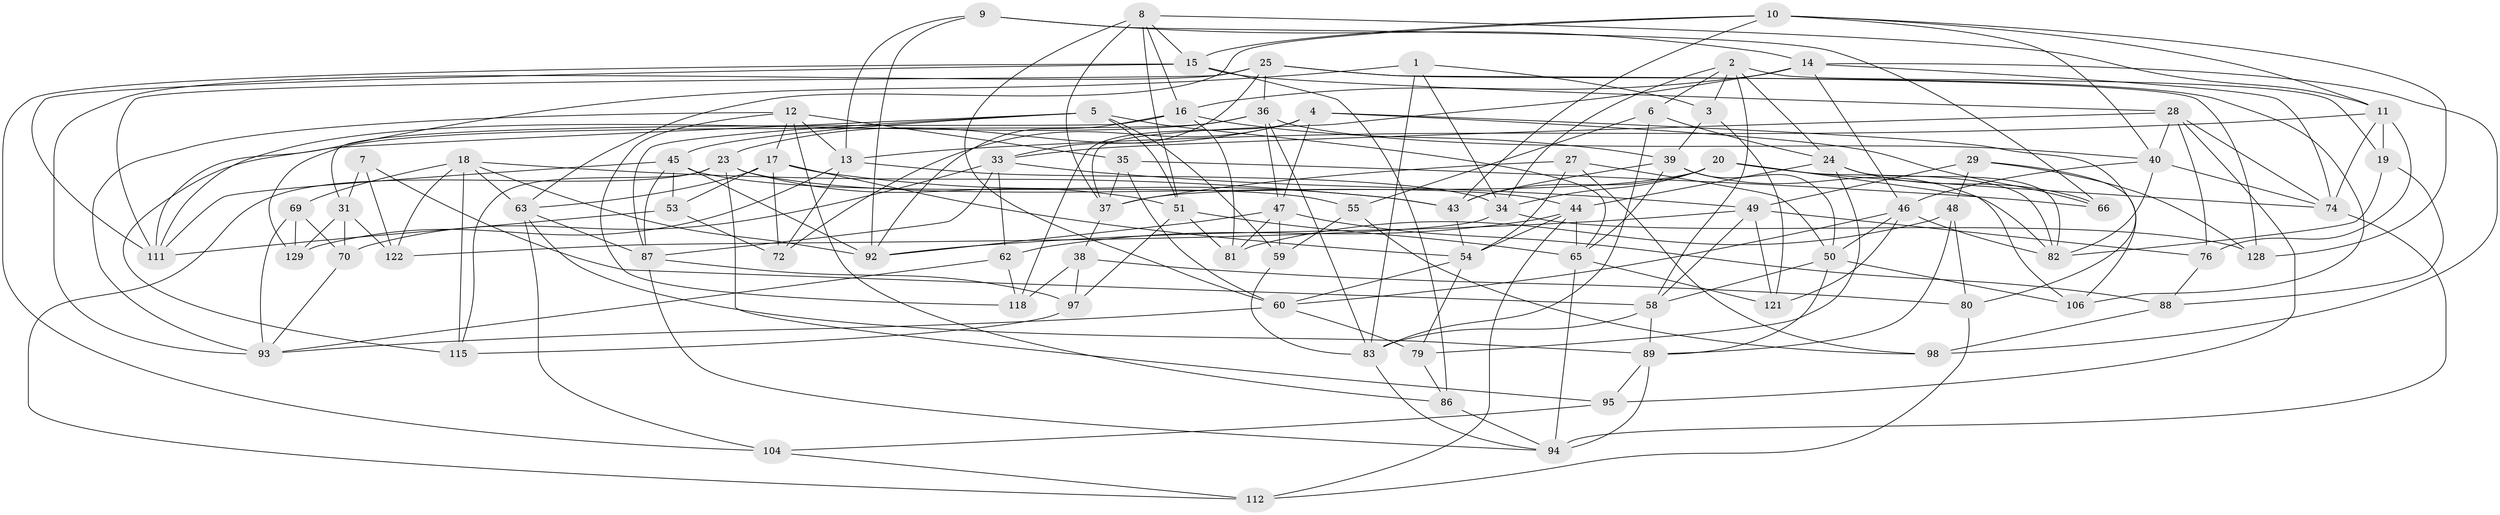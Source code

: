 // Generated by graph-tools (version 1.1) at 2025/24/03/03/25 07:24:27]
// undirected, 84 vertices, 214 edges
graph export_dot {
graph [start="1"]
  node [color=gray90,style=filled];
  1;
  2 [super="+21"];
  3;
  4 [super="+64"];
  5 [super="+125"];
  6;
  7;
  8 [super="+99"];
  9;
  10 [super="+32"];
  11 [super="+68"];
  12 [super="+26"];
  13 [super="+30"];
  14 [super="+22"];
  15 [super="+42"];
  16 [super="+109"];
  17 [super="+101"];
  18 [super="+119"];
  19;
  20 [super="+41"];
  23 [super="+110"];
  24 [super="+116"];
  25 [super="+124"];
  27;
  28 [super="+75"];
  29;
  31 [super="+73"];
  33 [super="+61"];
  34 [super="+57"];
  35;
  36 [super="+71"];
  37 [super="+56"];
  38;
  39 [super="+90"];
  40 [super="+130"];
  43 [super="+91"];
  44 [super="+84"];
  45 [super="+77"];
  46 [super="+107"];
  47 [super="+52"];
  48;
  49 [super="+102"];
  50 [super="+108"];
  51 [super="+131"];
  53;
  54 [super="+78"];
  55;
  58 [super="+85"];
  59;
  60 [super="+103"];
  62;
  63 [super="+113"];
  65 [super="+67"];
  66;
  69;
  70;
  72;
  74 [super="+105"];
  76;
  79;
  80;
  81;
  82 [super="+123"];
  83 [super="+127"];
  86;
  87 [super="+120"];
  88;
  89 [super="+114"];
  92 [super="+96"];
  93 [super="+100"];
  94 [super="+117"];
  95;
  97;
  98;
  104;
  106;
  111 [super="+126"];
  112;
  115;
  118;
  121;
  122;
  128;
  129;
  1 -- 3;
  1 -- 83;
  1 -- 111;
  1 -- 34;
  2 -- 19;
  2 -- 24;
  2 -- 3;
  2 -- 58;
  2 -- 6;
  2 -- 34;
  3 -- 121;
  3 -- 39;
  4 -- 23;
  4 -- 80;
  4 -- 72;
  4 -- 66;
  4 -- 118;
  4 -- 47;
  5 -- 59;
  5 -- 115;
  5 -- 65;
  5 -- 51;
  5 -- 45;
  5 -- 87;
  6 -- 55;
  6 -- 83;
  6 -- 24;
  7 -- 31 [weight=2];
  7 -- 122;
  7 -- 58;
  8 -- 37;
  8 -- 15;
  8 -- 60;
  8 -- 16;
  8 -- 11;
  8 -- 51;
  9 -- 66;
  9 -- 13;
  9 -- 14;
  9 -- 92;
  10 -- 11;
  10 -- 40;
  10 -- 128;
  10 -- 63;
  10 -- 15;
  10 -- 43;
  11 -- 19;
  11 -- 76;
  11 -- 13;
  11 -- 74;
  12 -- 118;
  12 -- 35;
  12 -- 93;
  12 -- 17;
  12 -- 13;
  12 -- 86;
  13 -- 129;
  13 -- 72;
  13 -- 34;
  14 -- 37;
  14 -- 98;
  14 -- 16;
  14 -- 46;
  14 -- 74;
  15 -- 104;
  15 -- 86;
  15 -- 28;
  15 -- 111;
  16 -- 81;
  16 -- 39;
  16 -- 31;
  16 -- 92;
  17 -- 53;
  17 -- 54;
  17 -- 72;
  17 -- 63;
  17 -- 43;
  18 -- 122;
  18 -- 69;
  18 -- 92;
  18 -- 115;
  18 -- 43;
  18 -- 63;
  19 -- 88;
  19 -- 82;
  20 -- 106;
  20 -- 82;
  20 -- 43;
  20 -- 34;
  20 -- 37;
  20 -- 74;
  23 -- 95;
  23 -- 51;
  23 -- 112;
  23 -- 115;
  23 -- 44;
  24 -- 66;
  24 -- 79;
  24 -- 82;
  24 -- 44;
  25 -- 36;
  25 -- 106;
  25 -- 128;
  25 -- 33;
  25 -- 93;
  25 -- 111;
  27 -- 98;
  27 -- 37;
  27 -- 50;
  27 -- 54;
  28 -- 95;
  28 -- 33;
  28 -- 40;
  28 -- 74;
  28 -- 76;
  29 -- 106;
  29 -- 128;
  29 -- 48;
  29 -- 49;
  31 -- 122;
  31 -- 129;
  31 -- 70;
  33 -- 62;
  33 -- 49;
  33 -- 87;
  33 -- 70;
  34 -- 122;
  34 -- 128;
  35 -- 66;
  35 -- 60;
  35 -- 37;
  36 -- 47;
  36 -- 129;
  36 -- 40;
  36 -- 111;
  36 -- 83;
  37 -- 38;
  38 -- 80;
  38 -- 97;
  38 -- 118;
  39 -- 65;
  39 -- 82;
  39 -- 50;
  39 -- 43;
  40 -- 46;
  40 -- 74;
  40 -- 82;
  43 -- 54;
  44 -- 62;
  44 -- 112;
  44 -- 54;
  44 -- 65;
  45 -- 92;
  45 -- 87;
  45 -- 53;
  45 -- 111;
  45 -- 55;
  46 -- 121;
  46 -- 60;
  46 -- 50;
  46 -- 82;
  47 -- 88;
  47 -- 59;
  47 -- 81;
  47 -- 92;
  48 -- 81;
  48 -- 89;
  48 -- 80;
  49 -- 92;
  49 -- 121;
  49 -- 58;
  49 -- 76;
  50 -- 89;
  50 -- 58;
  50 -- 106;
  51 -- 65;
  51 -- 81;
  51 -- 97;
  53 -- 111;
  53 -- 72;
  54 -- 60;
  54 -- 79;
  55 -- 98;
  55 -- 59;
  58 -- 89;
  58 -- 83;
  59 -- 83;
  60 -- 93;
  60 -- 79;
  62 -- 93;
  62 -- 118;
  63 -- 89;
  63 -- 104;
  63 -- 87;
  65 -- 94;
  65 -- 121;
  69 -- 129;
  69 -- 70;
  69 -- 93;
  70 -- 93;
  74 -- 94;
  76 -- 88;
  79 -- 86;
  80 -- 112;
  83 -- 94;
  86 -- 94;
  87 -- 94;
  87 -- 97;
  88 -- 98;
  89 -- 94;
  89 -- 95;
  95 -- 104;
  97 -- 115;
  104 -- 112;
}
